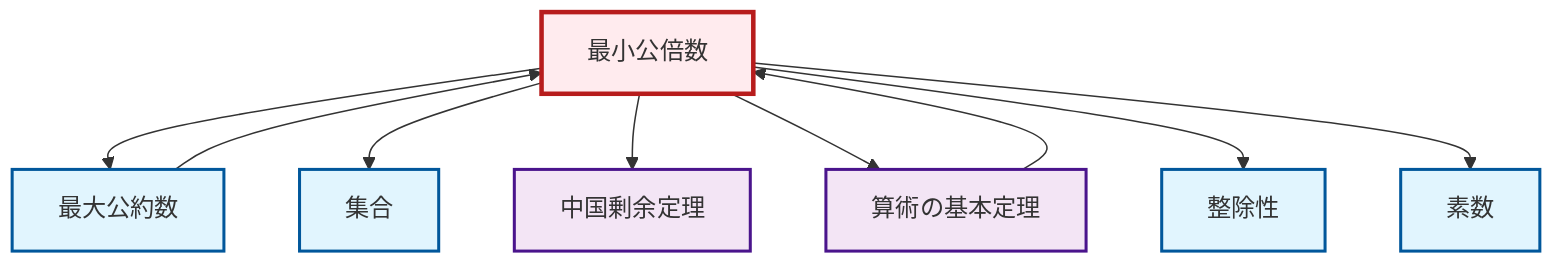 graph TD
    classDef definition fill:#e1f5fe,stroke:#01579b,stroke-width:2px
    classDef theorem fill:#f3e5f5,stroke:#4a148c,stroke-width:2px
    classDef axiom fill:#fff3e0,stroke:#e65100,stroke-width:2px
    classDef example fill:#e8f5e9,stroke:#1b5e20,stroke-width:2px
    classDef current fill:#ffebee,stroke:#b71c1c,stroke-width:3px
    def-lcm["最小公倍数"]:::definition
    def-prime["素数"]:::definition
    thm-fundamental-arithmetic["算術の基本定理"]:::theorem
    def-gcd["最大公約数"]:::definition
    def-divisibility["整除性"]:::definition
    thm-chinese-remainder["中国剰余定理"]:::theorem
    def-set["集合"]:::definition
    def-lcm --> def-gcd
    def-lcm --> def-set
    def-lcm --> thm-chinese-remainder
    def-lcm --> thm-fundamental-arithmetic
    def-gcd --> def-lcm
    thm-fundamental-arithmetic --> def-lcm
    def-lcm --> def-divisibility
    def-lcm --> def-prime
    class def-lcm current